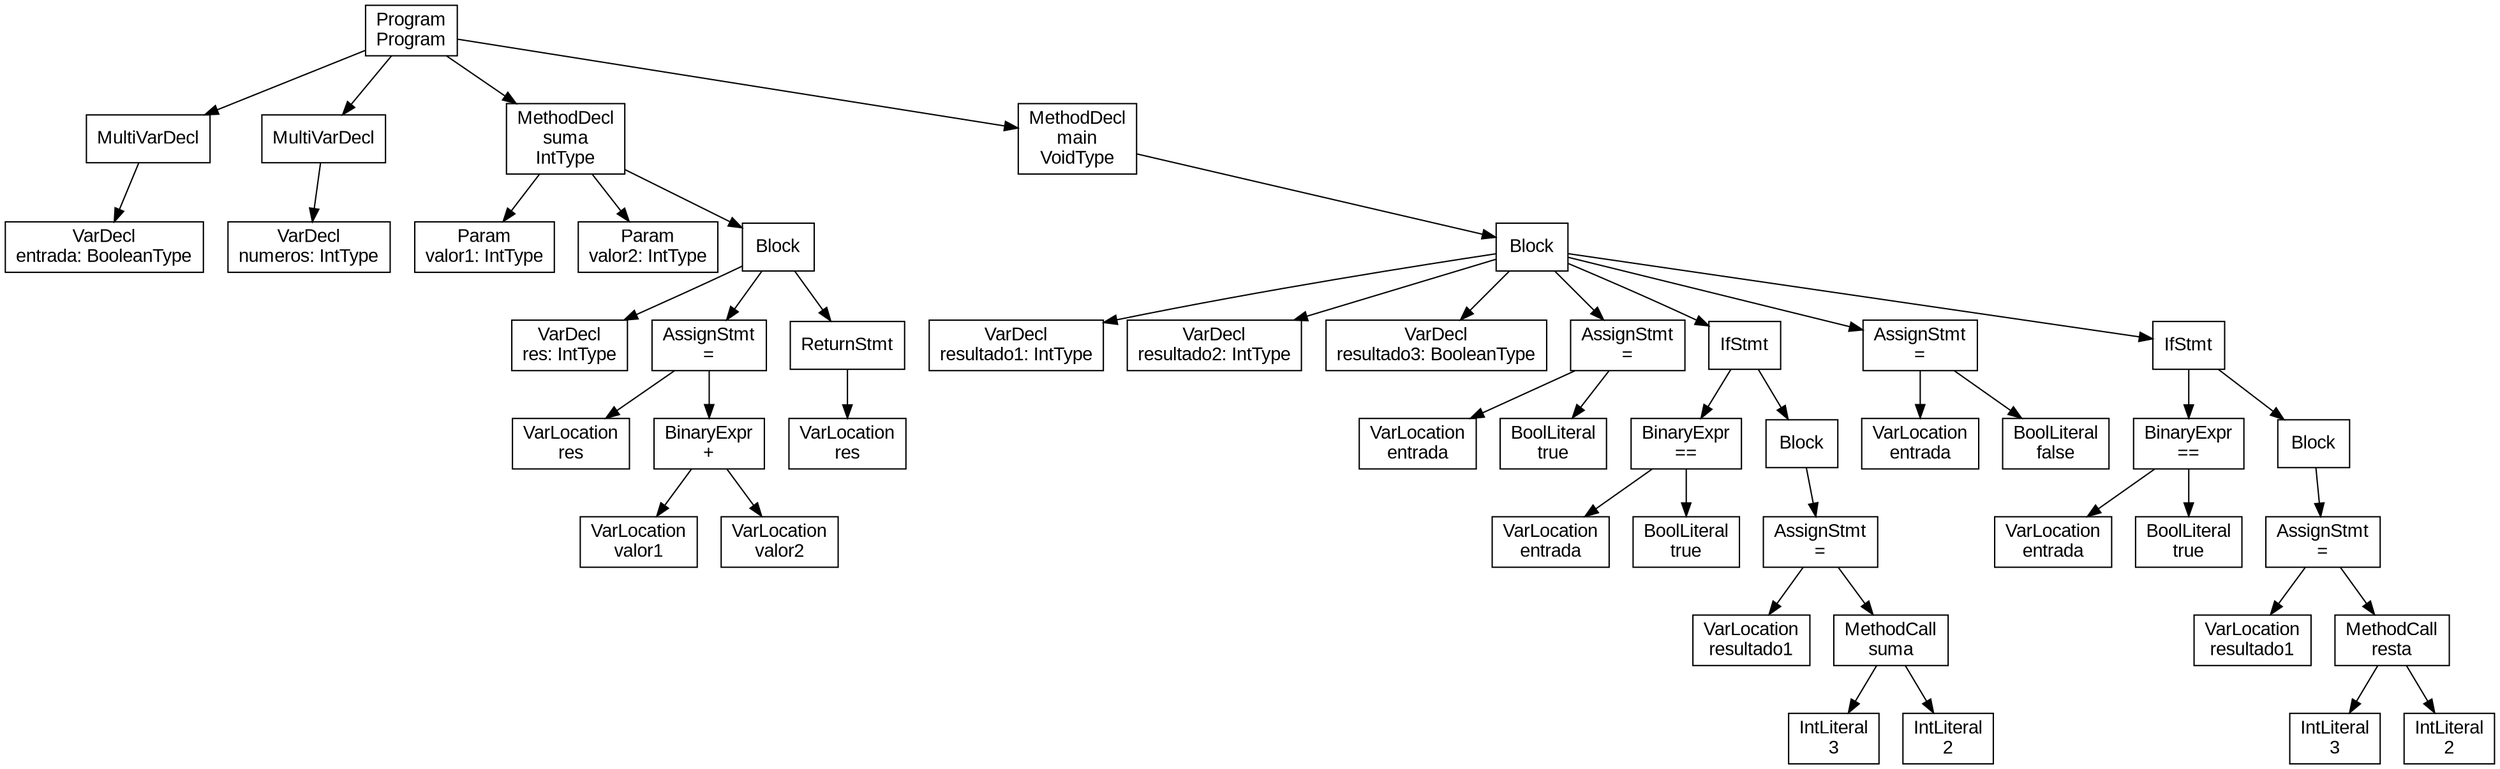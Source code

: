 digraph AST {
    node [shape=box, fontname="Arial"];
    edge [fontname="Arial"];
    rankdir=TB;
    node1 [label="Program\nProgram"];
    node1 -> node2;
    node2 [label="MultiVarDecl"];
    node2 -> node3;
    node3 [label="VarDecl\nentrada: BooleanType"];
    node1 -> node4;
    node4 [label="MultiVarDecl"];
    node4 -> node5;
    node5 [label="VarDecl\nnumeros: IntType"];
    node1 -> node6;
    node6 [label="MethodDecl\nsuma\nIntType"];
    node6 -> node7;
    node7 [label="Param\nvalor1: IntType"];
    node6 -> node8;
    node8 [label="Param\nvalor2: IntType"];
    node6 -> node9;
    node9 [label="Block"];
    node9 -> node10;
    node10 [label="VarDecl\nres: IntType"];
    node9 -> node11;
    node11 [label="AssignStmt\n="];
    node11 -> node12;
    node11 -> node13;
    node12 [label="VarLocation\nres"];
    node13 [label="BinaryExpr\n+"];
    node13 -> node14;
    node13 -> node15;
    node14 [label="VarLocation\nvalor1"];
    node15 [label="VarLocation\nvalor2"];
    node9 -> node16;
    node16 [label="ReturnStmt"];
    node16 -> node17;
    node17 [label="VarLocation\nres"];
    node1 -> node18;
    node18 [label="MethodDecl\nmain\nVoidType"];
    node18 -> node19;
    node19 [label="Block"];
    node19 -> node20;
    node20 [label="VarDecl\nresultado1: IntType"];
    node19 -> node21;
    node21 [label="VarDecl\nresultado2: IntType"];
    node19 -> node22;
    node22 [label="VarDecl\nresultado3: BooleanType"];
    node19 -> node23;
    node23 [label="AssignStmt\n="];
    node23 -> node24;
    node23 -> node25;
    node24 [label="VarLocation\nentrada"];
    node25 [label="BoolLiteral\ntrue"];
    node19 -> node26;
    node26 [label="IfStmt"];
    node26 -> node27;
    node27 [label="BinaryExpr\n=="];
    node27 -> node28;
    node27 -> node29;
    node28 [label="VarLocation\nentrada"];
    node29 [label="BoolLiteral\ntrue"];
    node26 -> node30;
    node30 [label="Block"];
    node30 -> node31;
    node31 [label="AssignStmt\n="];
    node31 -> node32;
    node31 -> node33;
    node32 [label="VarLocation\nresultado1"];
    node33 [label="MethodCall\nsuma"];
    node33 -> node34;
    node34 [label="IntLiteral\n3"];
    node33 -> node35;
    node35 [label="IntLiteral\n2"];
    node19 -> node36;
    node36 [label="AssignStmt\n="];
    node36 -> node37;
    node36 -> node38;
    node37 [label="VarLocation\nentrada"];
    node38 [label="BoolLiteral\nfalse"];
    node19 -> node39;
    node39 [label="IfStmt"];
    node39 -> node40;
    node40 [label="BinaryExpr\n=="];
    node40 -> node41;
    node40 -> node42;
    node41 [label="VarLocation\nentrada"];
    node42 [label="BoolLiteral\ntrue"];
    node39 -> node43;
    node43 [label="Block"];
    node43 -> node44;
    node44 [label="AssignStmt\n="];
    node44 -> node45;
    node44 -> node46;
    node45 [label="VarLocation\nresultado1"];
    node46 [label="MethodCall\nresta"];
    node46 -> node47;
    node47 [label="IntLiteral\n3"];
    node46 -> node48;
    node48 [label="IntLiteral\n2"];
}
